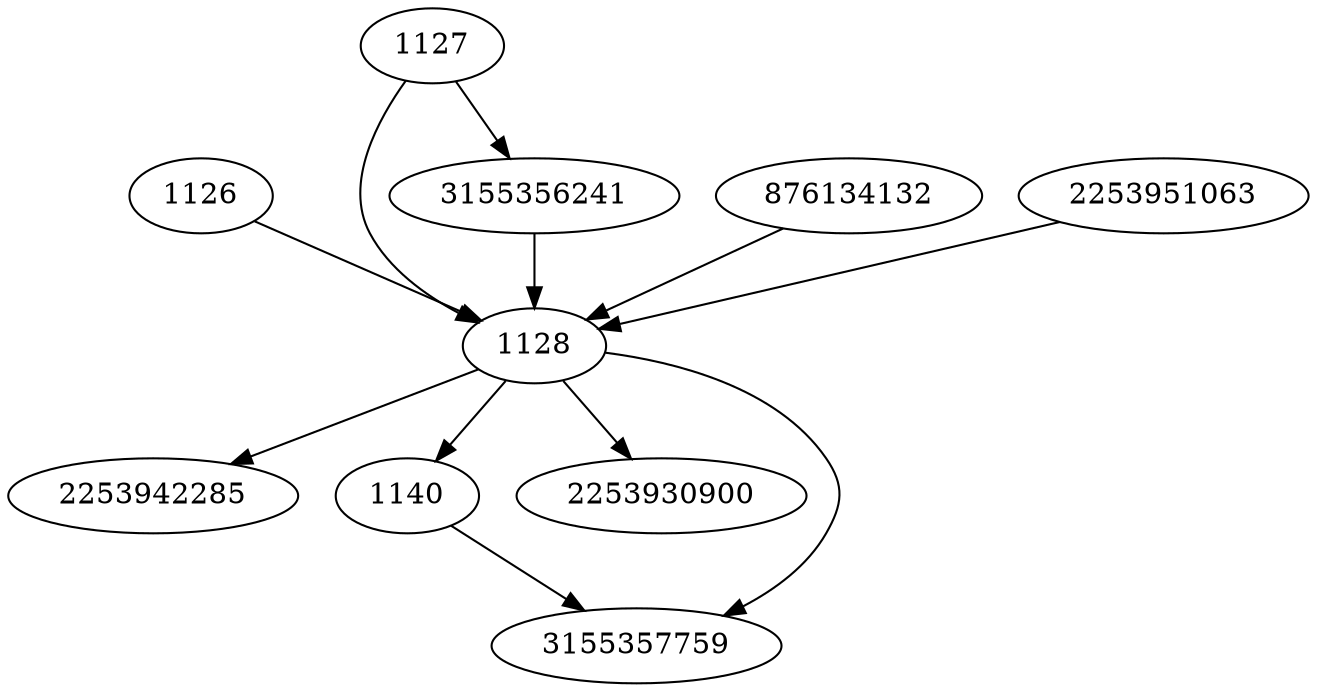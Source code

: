 strict digraph  {
1126;
1127;
1128;
2253942285;
3155356241;
876134132;
1140;
2253930900;
2253951063;
3155357759;
1126 -> 1128;
1127 -> 3155356241;
1127 -> 1128;
1128 -> 1140;
1128 -> 3155357759;
1128 -> 2253930900;
1128 -> 2253942285;
3155356241 -> 1128;
876134132 -> 1128;
1140 -> 3155357759;
2253951063 -> 1128;
}
